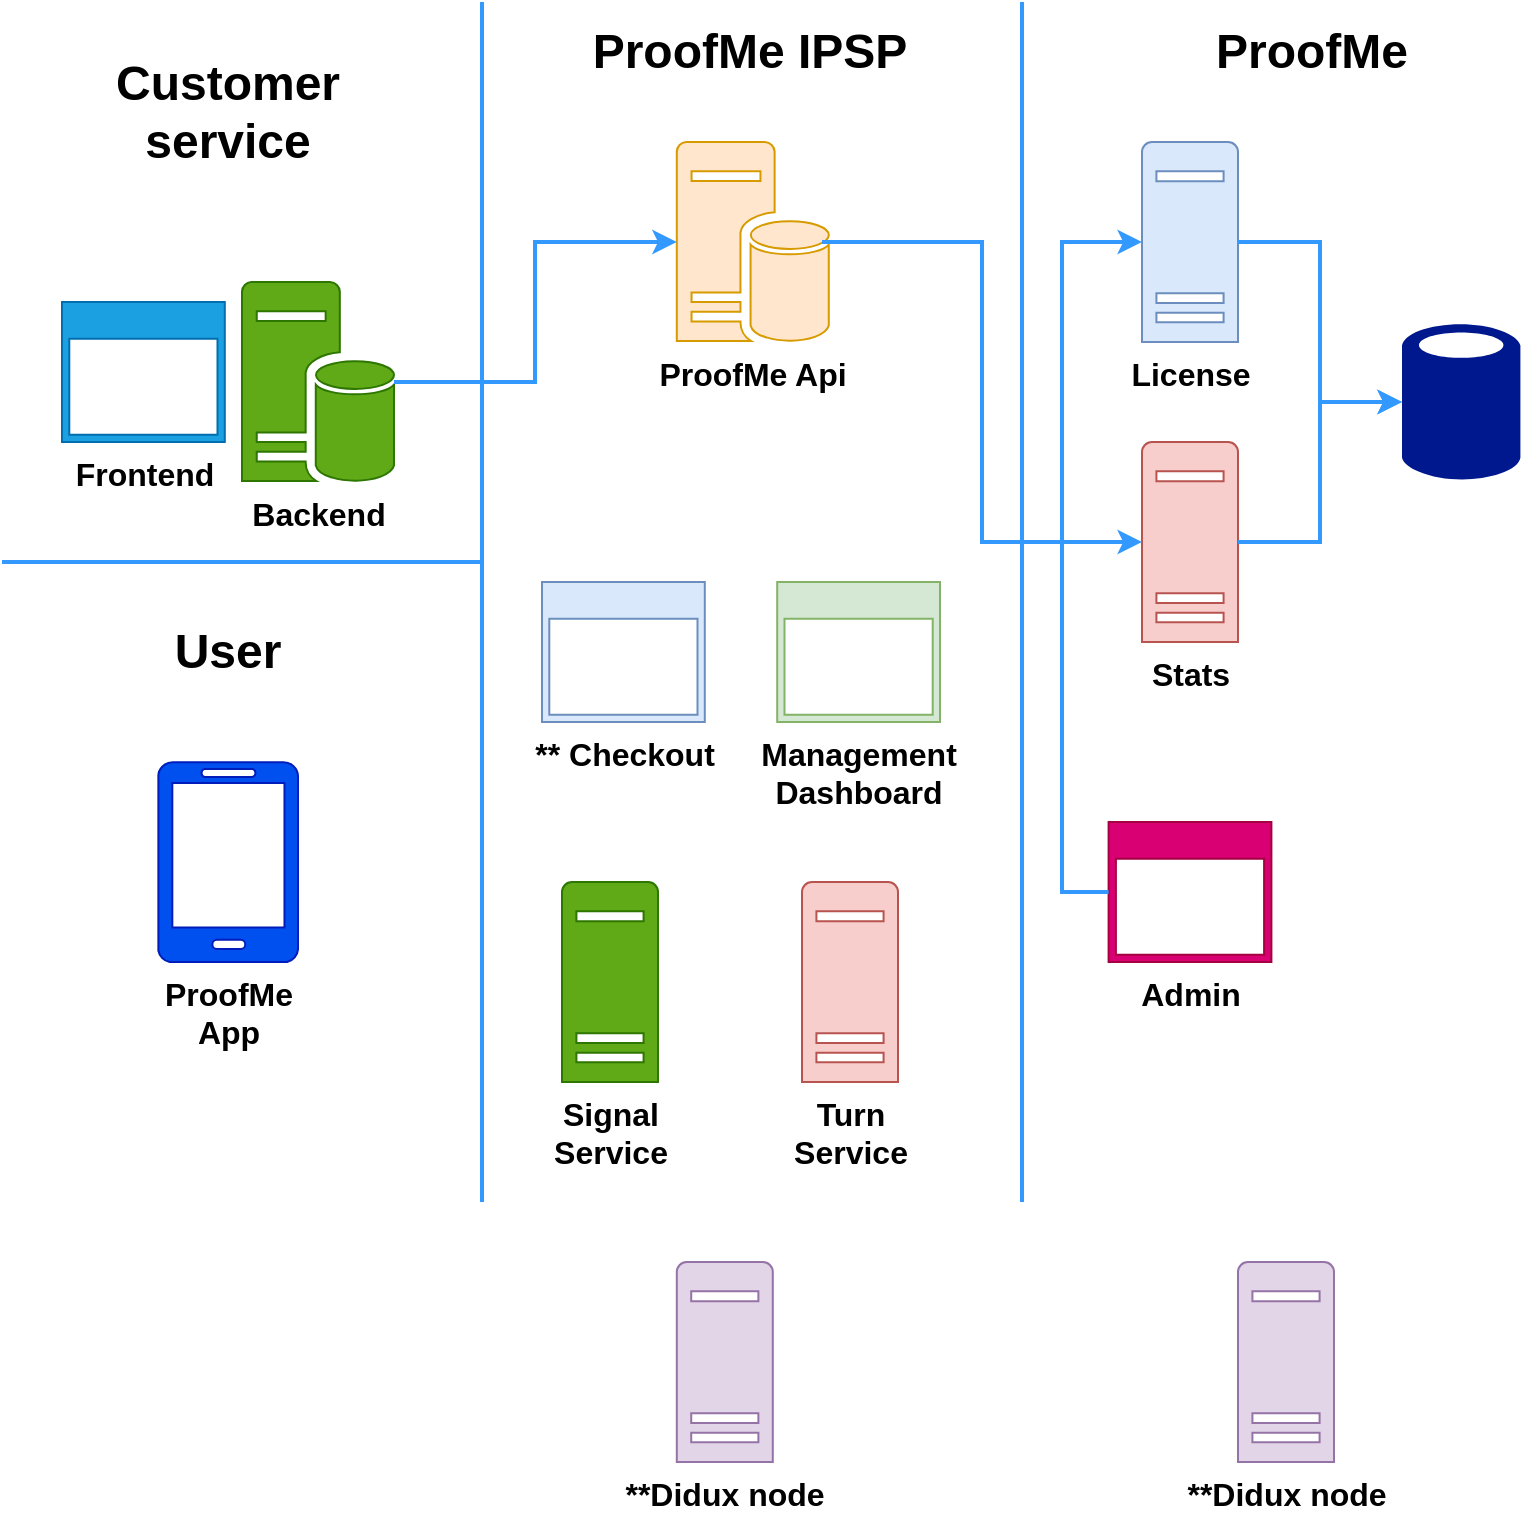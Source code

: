 <mxfile version="15.5.9" type="google"><diagram id="SkYK8TmDXuqzCsHHtBT9" name="Page-1"><mxGraphModel dx="989" dy="1154" grid="1" gridSize="10" guides="1" tooltips="1" connect="1" arrows="1" fold="1" page="1" pageScale="1" pageWidth="827" pageHeight="1169" math="0" shadow="0"><root><mxCell id="0"/><mxCell id="1" parent="0"/><mxCell id="uxhUbacaTlvTEP5dMtUR-4" value="&lt;font color=&quot;#000000&quot; style=&quot;font-size: 16px;&quot;&gt;ProofMe&lt;br style=&quot;font-size: 16px;&quot;&gt;App&lt;/font&gt;" style="sketch=0;aspect=fixed;pointerEvents=1;shadow=0;dashed=0;html=1;strokeColor=#001DBC;labelPosition=center;verticalLabelPosition=bottom;verticalAlign=top;align=center;fillColor=#0050ef;shape=mxgraph.azure.mobile;fontColor=#ffffff;fontSize=16;fontStyle=1" vertex="1" parent="1"><mxGeometry x="118" y="420" width="70" height="100" as="geometry"/></mxCell><mxCell id="uxhUbacaTlvTEP5dMtUR-8" value="ProofMe Api" style="sketch=0;aspect=fixed;pointerEvents=1;shadow=0;dashed=0;html=1;strokeColor=#d79b00;labelPosition=center;verticalLabelPosition=bottom;verticalAlign=top;align=center;fillColor=#ffe6cc;shape=mxgraph.mscae.enterprise.database_server;fontSize=16;fontStyle=1" vertex="1" parent="1"><mxGeometry x="377.4" y="110" width="76" height="100" as="geometry"/></mxCell><mxCell id="uxhUbacaTlvTEP5dMtUR-11" value="License" style="sketch=0;aspect=fixed;pointerEvents=1;shadow=0;dashed=0;html=1;strokeColor=#6c8ebf;labelPosition=center;verticalLabelPosition=bottom;verticalAlign=top;align=center;fillColor=#dae8fc;shape=mxgraph.mscae.enterprise.server_generic;fontSize=16;fontStyle=1" vertex="1" parent="1"><mxGeometry x="610" y="110" width="48" height="100" as="geometry"/></mxCell><mxCell id="uxhUbacaTlvTEP5dMtUR-12" value="Stats" style="sketch=0;aspect=fixed;pointerEvents=1;shadow=0;dashed=0;html=1;strokeColor=#b85450;labelPosition=center;verticalLabelPosition=bottom;verticalAlign=top;align=center;fillColor=#f8cecc;shape=mxgraph.mscae.enterprise.server_generic;fontSize=16;fontStyle=1" vertex="1" parent="1"><mxGeometry x="610" y="260" width="48" height="100" as="geometry"/></mxCell><mxCell id="uxhUbacaTlvTEP5dMtUR-13" value="" style="sketch=0;aspect=fixed;pointerEvents=1;shadow=0;dashed=0;html=1;strokeColor=none;labelPosition=center;verticalLabelPosition=bottom;verticalAlign=top;align=center;fillColor=#00188D;shape=mxgraph.mscae.enterprise.database_generic;fontSize=16;fontStyle=1" vertex="1" parent="1"><mxGeometry x="740" y="200" width="59.2" height="80" as="geometry"/></mxCell><mxCell id="uxhUbacaTlvTEP5dMtUR-14" value="** Checkout" style="sketch=0;aspect=fixed;pointerEvents=1;shadow=0;dashed=0;html=1;strokeColor=#6c8ebf;labelPosition=center;verticalLabelPosition=bottom;verticalAlign=top;align=center;fillColor=#dae8fc;shape=mxgraph.mscae.enterprise.application_blank;fontSize=16;fontStyle=1" vertex="1" parent="1"><mxGeometry x="310" y="330" width="81.4" height="70" as="geometry"/></mxCell><mxCell id="uxhUbacaTlvTEP5dMtUR-15" value="Management&lt;br style=&quot;font-size: 16px;&quot;&gt;Dashboard" style="sketch=0;aspect=fixed;pointerEvents=1;shadow=0;dashed=0;html=1;strokeColor=#82b366;labelPosition=center;verticalLabelPosition=bottom;verticalAlign=top;align=center;fillColor=#d5e8d4;shape=mxgraph.mscae.enterprise.application_blank;fontSize=16;fontStyle=1" vertex="1" parent="1"><mxGeometry x="427.6" y="330" width="81.4" height="70" as="geometry"/></mxCell><mxCell id="uxhUbacaTlvTEP5dMtUR-16" value="Turn&lt;br style=&quot;font-size: 16px;&quot;&gt;Service" style="sketch=0;aspect=fixed;pointerEvents=1;shadow=0;dashed=0;html=1;strokeColor=#b85450;labelPosition=center;verticalLabelPosition=bottom;verticalAlign=top;align=center;fillColor=#f8cecc;shape=mxgraph.mscae.enterprise.server_generic;fontSize=16;fontStyle=1" vertex="1" parent="1"><mxGeometry x="440" y="480" width="48" height="100" as="geometry"/></mxCell><mxCell id="uxhUbacaTlvTEP5dMtUR-17" value="&lt;font color=&quot;#000000&quot; style=&quot;font-size: 16px;&quot;&gt;Signal&lt;br style=&quot;font-size: 16px;&quot;&gt;Service&lt;/font&gt;" style="sketch=0;aspect=fixed;pointerEvents=1;shadow=0;dashed=0;html=1;strokeColor=#2D7600;labelPosition=center;verticalLabelPosition=bottom;verticalAlign=top;align=center;fillColor=#60a917;shape=mxgraph.mscae.enterprise.server_generic;fontColor=#ffffff;fontSize=16;fontStyle=1" vertex="1" parent="1"><mxGeometry x="320" y="480" width="48" height="100" as="geometry"/></mxCell><mxCell id="uxhUbacaTlvTEP5dMtUR-19" value="**Didux node" style="sketch=0;aspect=fixed;pointerEvents=1;shadow=0;dashed=0;html=1;strokeColor=#9673a6;labelPosition=center;verticalLabelPosition=bottom;verticalAlign=top;align=center;fillColor=#e1d5e7;shape=mxgraph.mscae.enterprise.server_generic;fontSize=16;fontStyle=1" vertex="1" parent="1"><mxGeometry x="377.4" y="670" width="48" height="100" as="geometry"/></mxCell><mxCell id="uxhUbacaTlvTEP5dMtUR-21" value="&lt;font color=&quot;#000000&quot; style=&quot;font-size: 16px;&quot;&gt;Admin&lt;/font&gt;" style="sketch=0;aspect=fixed;pointerEvents=1;shadow=0;dashed=0;html=1;strokeColor=#A50040;labelPosition=center;verticalLabelPosition=bottom;verticalAlign=top;align=center;fillColor=#d80073;shape=mxgraph.mscae.enterprise.application_blank;fontColor=#ffffff;fontSize=16;fontStyle=1" vertex="1" parent="1"><mxGeometry x="593.3" y="450" width="81.4" height="70" as="geometry"/></mxCell><mxCell id="uxhUbacaTlvTEP5dMtUR-22" value="" style="endArrow=none;html=1;rounded=0;fillColor=#cce5ff;strokeColor=#3399FF;strokeWidth=2;" edge="1" parent="1"><mxGeometry width="50" height="50" relative="1" as="geometry"><mxPoint x="280" y="640" as="sourcePoint"/><mxPoint x="280" y="40" as="targetPoint"/></mxGeometry></mxCell><mxCell id="uxhUbacaTlvTEP5dMtUR-23" value="" style="endArrow=none;html=1;rounded=0;fillColor=#cce5ff;strokeColor=#3399FF;strokeWidth=2;" edge="1" parent="1"><mxGeometry width="50" height="50" relative="1" as="geometry"><mxPoint x="550" y="640" as="sourcePoint"/><mxPoint x="550" y="40" as="targetPoint"/></mxGeometry></mxCell><mxCell id="uxhUbacaTlvTEP5dMtUR-24" value="" style="endArrow=none;html=1;rounded=0;fontSize=16;fontStyle=1;fillColor=#cce5ff;strokeColor=#3399FF;strokeWidth=2;" edge="1" parent="1"><mxGeometry width="50" height="50" relative="1" as="geometry"><mxPoint x="40" y="320" as="sourcePoint"/><mxPoint x="280" y="320" as="targetPoint"/></mxGeometry></mxCell><mxCell id="uxhUbacaTlvTEP5dMtUR-25" value="" style="group;fontSize=16;fontStyle=1" vertex="1" connectable="0" parent="1"><mxGeometry x="70" y="180" width="166" height="100" as="geometry"/></mxCell><mxCell id="uxhUbacaTlvTEP5dMtUR-6" value="&lt;font color=&quot;#000000&quot; style=&quot;font-size: 16px;&quot;&gt;Backend&lt;/font&gt;" style="sketch=0;aspect=fixed;pointerEvents=1;shadow=0;dashed=0;html=1;strokeColor=#2D7600;labelPosition=center;verticalLabelPosition=bottom;verticalAlign=top;align=center;fillColor=#60a917;shape=mxgraph.mscae.enterprise.database_server;fontColor=#ffffff;fontSize=16;fontStyle=1" vertex="1" parent="uxhUbacaTlvTEP5dMtUR-25"><mxGeometry x="90" width="76" height="100" as="geometry"/></mxCell><mxCell id="uxhUbacaTlvTEP5dMtUR-20" value="&lt;font color=&quot;#000000&quot; style=&quot;font-size: 16px;&quot;&gt;Frontend&lt;/font&gt;" style="sketch=0;aspect=fixed;pointerEvents=1;shadow=0;dashed=0;html=1;strokeColor=#006EAF;labelPosition=center;verticalLabelPosition=bottom;verticalAlign=top;align=center;fillColor=#1ba1e2;shape=mxgraph.mscae.enterprise.application_blank;fontColor=#ffffff;fontSize=16;fontStyle=1" vertex="1" parent="uxhUbacaTlvTEP5dMtUR-25"><mxGeometry y="10" width="81.4" height="70" as="geometry"/></mxCell><mxCell id="uxhUbacaTlvTEP5dMtUR-26" value="**Didux node" style="sketch=0;aspect=fixed;pointerEvents=1;shadow=0;dashed=0;html=1;strokeColor=#9673a6;labelPosition=center;verticalLabelPosition=bottom;verticalAlign=top;align=center;fillColor=#e1d5e7;shape=mxgraph.mscae.enterprise.server_generic;fontSize=16;fontStyle=1" vertex="1" parent="1"><mxGeometry x="658" y="670" width="48" height="100" as="geometry"/></mxCell><mxCell id="uxhUbacaTlvTEP5dMtUR-27" value="Customer service" style="text;html=1;strokeColor=none;fillColor=none;align=center;verticalAlign=middle;whiteSpace=wrap;rounded=0;fontStyle=1;fontSize=24;" vertex="1" parent="1"><mxGeometry x="58" y="80" width="190" height="30" as="geometry"/></mxCell><mxCell id="uxhUbacaTlvTEP5dMtUR-28" value="User" style="text;html=1;strokeColor=none;fillColor=none;align=center;verticalAlign=middle;whiteSpace=wrap;rounded=0;fontStyle=1;fontSize=24;" vertex="1" parent="1"><mxGeometry x="58" y="350" width="190" height="30" as="geometry"/></mxCell><mxCell id="uxhUbacaTlvTEP5dMtUR-29" value="ProofMe IPSP" style="text;html=1;strokeColor=none;fillColor=none;align=center;verticalAlign=middle;whiteSpace=wrap;rounded=0;fontStyle=1;fontSize=24;" vertex="1" parent="1"><mxGeometry x="319" y="50" width="190" height="30" as="geometry"/></mxCell><mxCell id="uxhUbacaTlvTEP5dMtUR-30" value="ProofMe" style="text;html=1;strokeColor=none;fillColor=none;align=center;verticalAlign=middle;whiteSpace=wrap;rounded=0;fontStyle=1;fontSize=24;" vertex="1" parent="1"><mxGeometry x="600" y="50" width="190" height="30" as="geometry"/></mxCell><mxCell id="uxhUbacaTlvTEP5dMtUR-32" value="" style="edgeStyle=elbowEdgeStyle;elbow=horizontal;endArrow=classic;html=1;rounded=0;fontSize=16;fontColor=#3399FF;strokeColor=#3399FF;strokeWidth=2;entryX=0;entryY=0.5;entryDx=0;entryDy=0;entryPerimeter=0;" edge="1" parent="1" target="uxhUbacaTlvTEP5dMtUR-12"><mxGeometry width="50" height="50" relative="1" as="geometry"><mxPoint x="450" y="160" as="sourcePoint"/><mxPoint x="490" y="460" as="targetPoint"/></mxGeometry></mxCell><mxCell id="uxhUbacaTlvTEP5dMtUR-34" value="" style="edgeStyle=elbowEdgeStyle;elbow=horizontal;endArrow=classic;html=1;rounded=0;fontSize=16;fontColor=#3399FF;strokeColor=#3399FF;strokeWidth=2;entryX=0;entryY=0.5;entryDx=0;entryDy=0;entryPerimeter=0;exitX=1;exitY=0.5;exitDx=0;exitDy=0;exitPerimeter=0;" edge="1" parent="1" source="uxhUbacaTlvTEP5dMtUR-12" target="uxhUbacaTlvTEP5dMtUR-13"><mxGeometry width="50" height="50" relative="1" as="geometry"><mxPoint x="440" y="510" as="sourcePoint"/><mxPoint x="490" y="460" as="targetPoint"/></mxGeometry></mxCell><mxCell id="uxhUbacaTlvTEP5dMtUR-35" value="" style="edgeStyle=elbowEdgeStyle;elbow=horizontal;endArrow=classic;html=1;rounded=0;fontSize=16;fontColor=#3399FF;strokeColor=#3399FF;strokeWidth=2;entryX=0;entryY=0.5;entryDx=0;entryDy=0;entryPerimeter=0;exitX=1;exitY=0.5;exitDx=0;exitDy=0;exitPerimeter=0;" edge="1" parent="1" source="uxhUbacaTlvTEP5dMtUR-11" target="uxhUbacaTlvTEP5dMtUR-13"><mxGeometry width="50" height="50" relative="1" as="geometry"><mxPoint x="440" y="510" as="sourcePoint"/><mxPoint x="490" y="460" as="targetPoint"/></mxGeometry></mxCell><mxCell id="uxhUbacaTlvTEP5dMtUR-36" value="" style="edgeStyle=elbowEdgeStyle;elbow=horizontal;endArrow=classic;html=1;rounded=0;fontSize=16;fontColor=#3399FF;strokeColor=#3399FF;strokeWidth=2;exitX=0;exitY=0.5;exitDx=0;exitDy=0;exitPerimeter=0;entryX=0;entryY=0.5;entryDx=0;entryDy=0;entryPerimeter=0;" edge="1" parent="1" source="uxhUbacaTlvTEP5dMtUR-21" target="uxhUbacaTlvTEP5dMtUR-11"><mxGeometry width="50" height="50" relative="1" as="geometry"><mxPoint x="440" y="510" as="sourcePoint"/><mxPoint x="490" y="460" as="targetPoint"/><Array as="points"><mxPoint x="570" y="330"/></Array></mxGeometry></mxCell><mxCell id="uxhUbacaTlvTEP5dMtUR-40" value="" style="edgeStyle=elbowEdgeStyle;elbow=horizontal;endArrow=classic;html=1;rounded=0;fontSize=16;fontColor=#3399FF;strokeColor=#3399FF;strokeWidth=2;entryX=0;entryY=0.5;entryDx=0;entryDy=0;entryPerimeter=0;exitX=1;exitY=0.5;exitDx=0;exitDy=0;exitPerimeter=0;" edge="1" parent="1" source="uxhUbacaTlvTEP5dMtUR-6" target="uxhUbacaTlvTEP5dMtUR-8"><mxGeometry width="50" height="50" relative="1" as="geometry"><mxPoint x="440" y="510" as="sourcePoint"/><mxPoint x="490" y="460" as="targetPoint"/></mxGeometry></mxCell></root></mxGraphModel></diagram></mxfile>